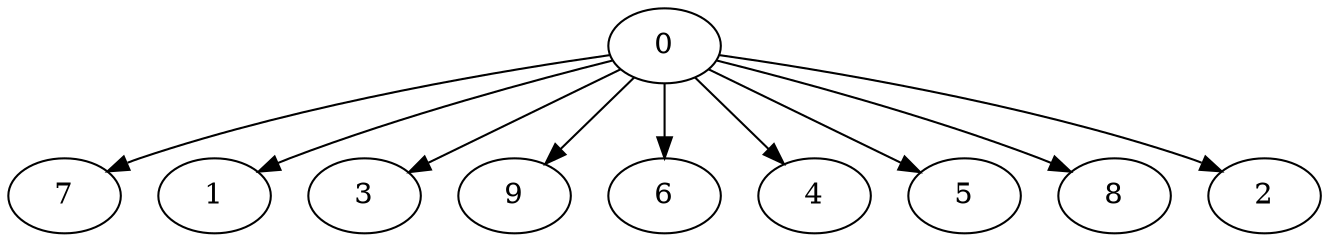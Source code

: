 digraph "Fork_Nodes_10_CCR_1.01_WeightType_Random#1" {
	graph ["Duplicate states"=0,
		GraphType=Fork,
		"Max states in OPEN"=0,
		Modes="120000ms; topo-ordered tasks, ; Pruning: task equivalence, fixed order ready list, ; F-value: ; Optimisation: best schedule length (\
SL) optimisation on equal, ",
		NumberOfTasks=10,
		"Pruned using list schedule length"=59,
		"States removed from OPEN"=0,
		TargetSystem="Homogeneous-2",
		"Time to schedule (ms)"=120,
		"Total idle time"=15,
		"Total schedule length"=44,
		"Total sequential time"=72,
		"Total states created"=508
	];
	0	["Finish time"=11,
		Processor=0,
		"Start time"=0,
		Weight=11];
	7	["Finish time"=28,
		Processor=1,
		"Start time"=17,
		Weight=11];
	0 -> 7	[Weight=6];
	1	["Finish time"=43,
		Processor=0,
		"Start time"=34,
		Weight=9];
	0 -> 1	[Weight=10];
	3	["Finish time"=20,
		Processor=0,
		"Start time"=11,
		Weight=9];
	0 -> 3	[Weight=9];
	9	["Finish time"=40,
		Processor=1,
		"Start time"=31,
		Weight=9];
	0 -> 9	[Weight=9];
	6	["Finish time"=28,
		Processor=0,
		"Start time"=20,
		Weight=8];
	0 -> 6	[Weight=9];
	4	["Finish time"=34,
		Processor=0,
		"Start time"=28,
		Weight=6];
	0 -> 4	[Weight=9];
	5	["Finish time"=44,
		Processor=1,
		"Start time"=40,
		Weight=4];
	0 -> 5	[Weight=10];
	8	["Finish time"=31,
		Processor=1,
		"Start time"=28,
		Weight=3];
	0 -> 8	[Weight=7];
	2	["Finish time"=17,
		Processor=1,
		"Start time"=15,
		Weight=2];
	0 -> 2	[Weight=4];
}
